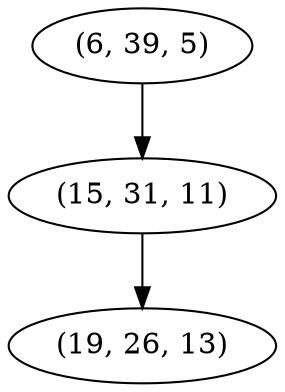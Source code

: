 digraph tree {
    "(6, 39, 5)";
    "(15, 31, 11)";
    "(19, 26, 13)";
    "(6, 39, 5)" -> "(15, 31, 11)";
    "(15, 31, 11)" -> "(19, 26, 13)";
}
